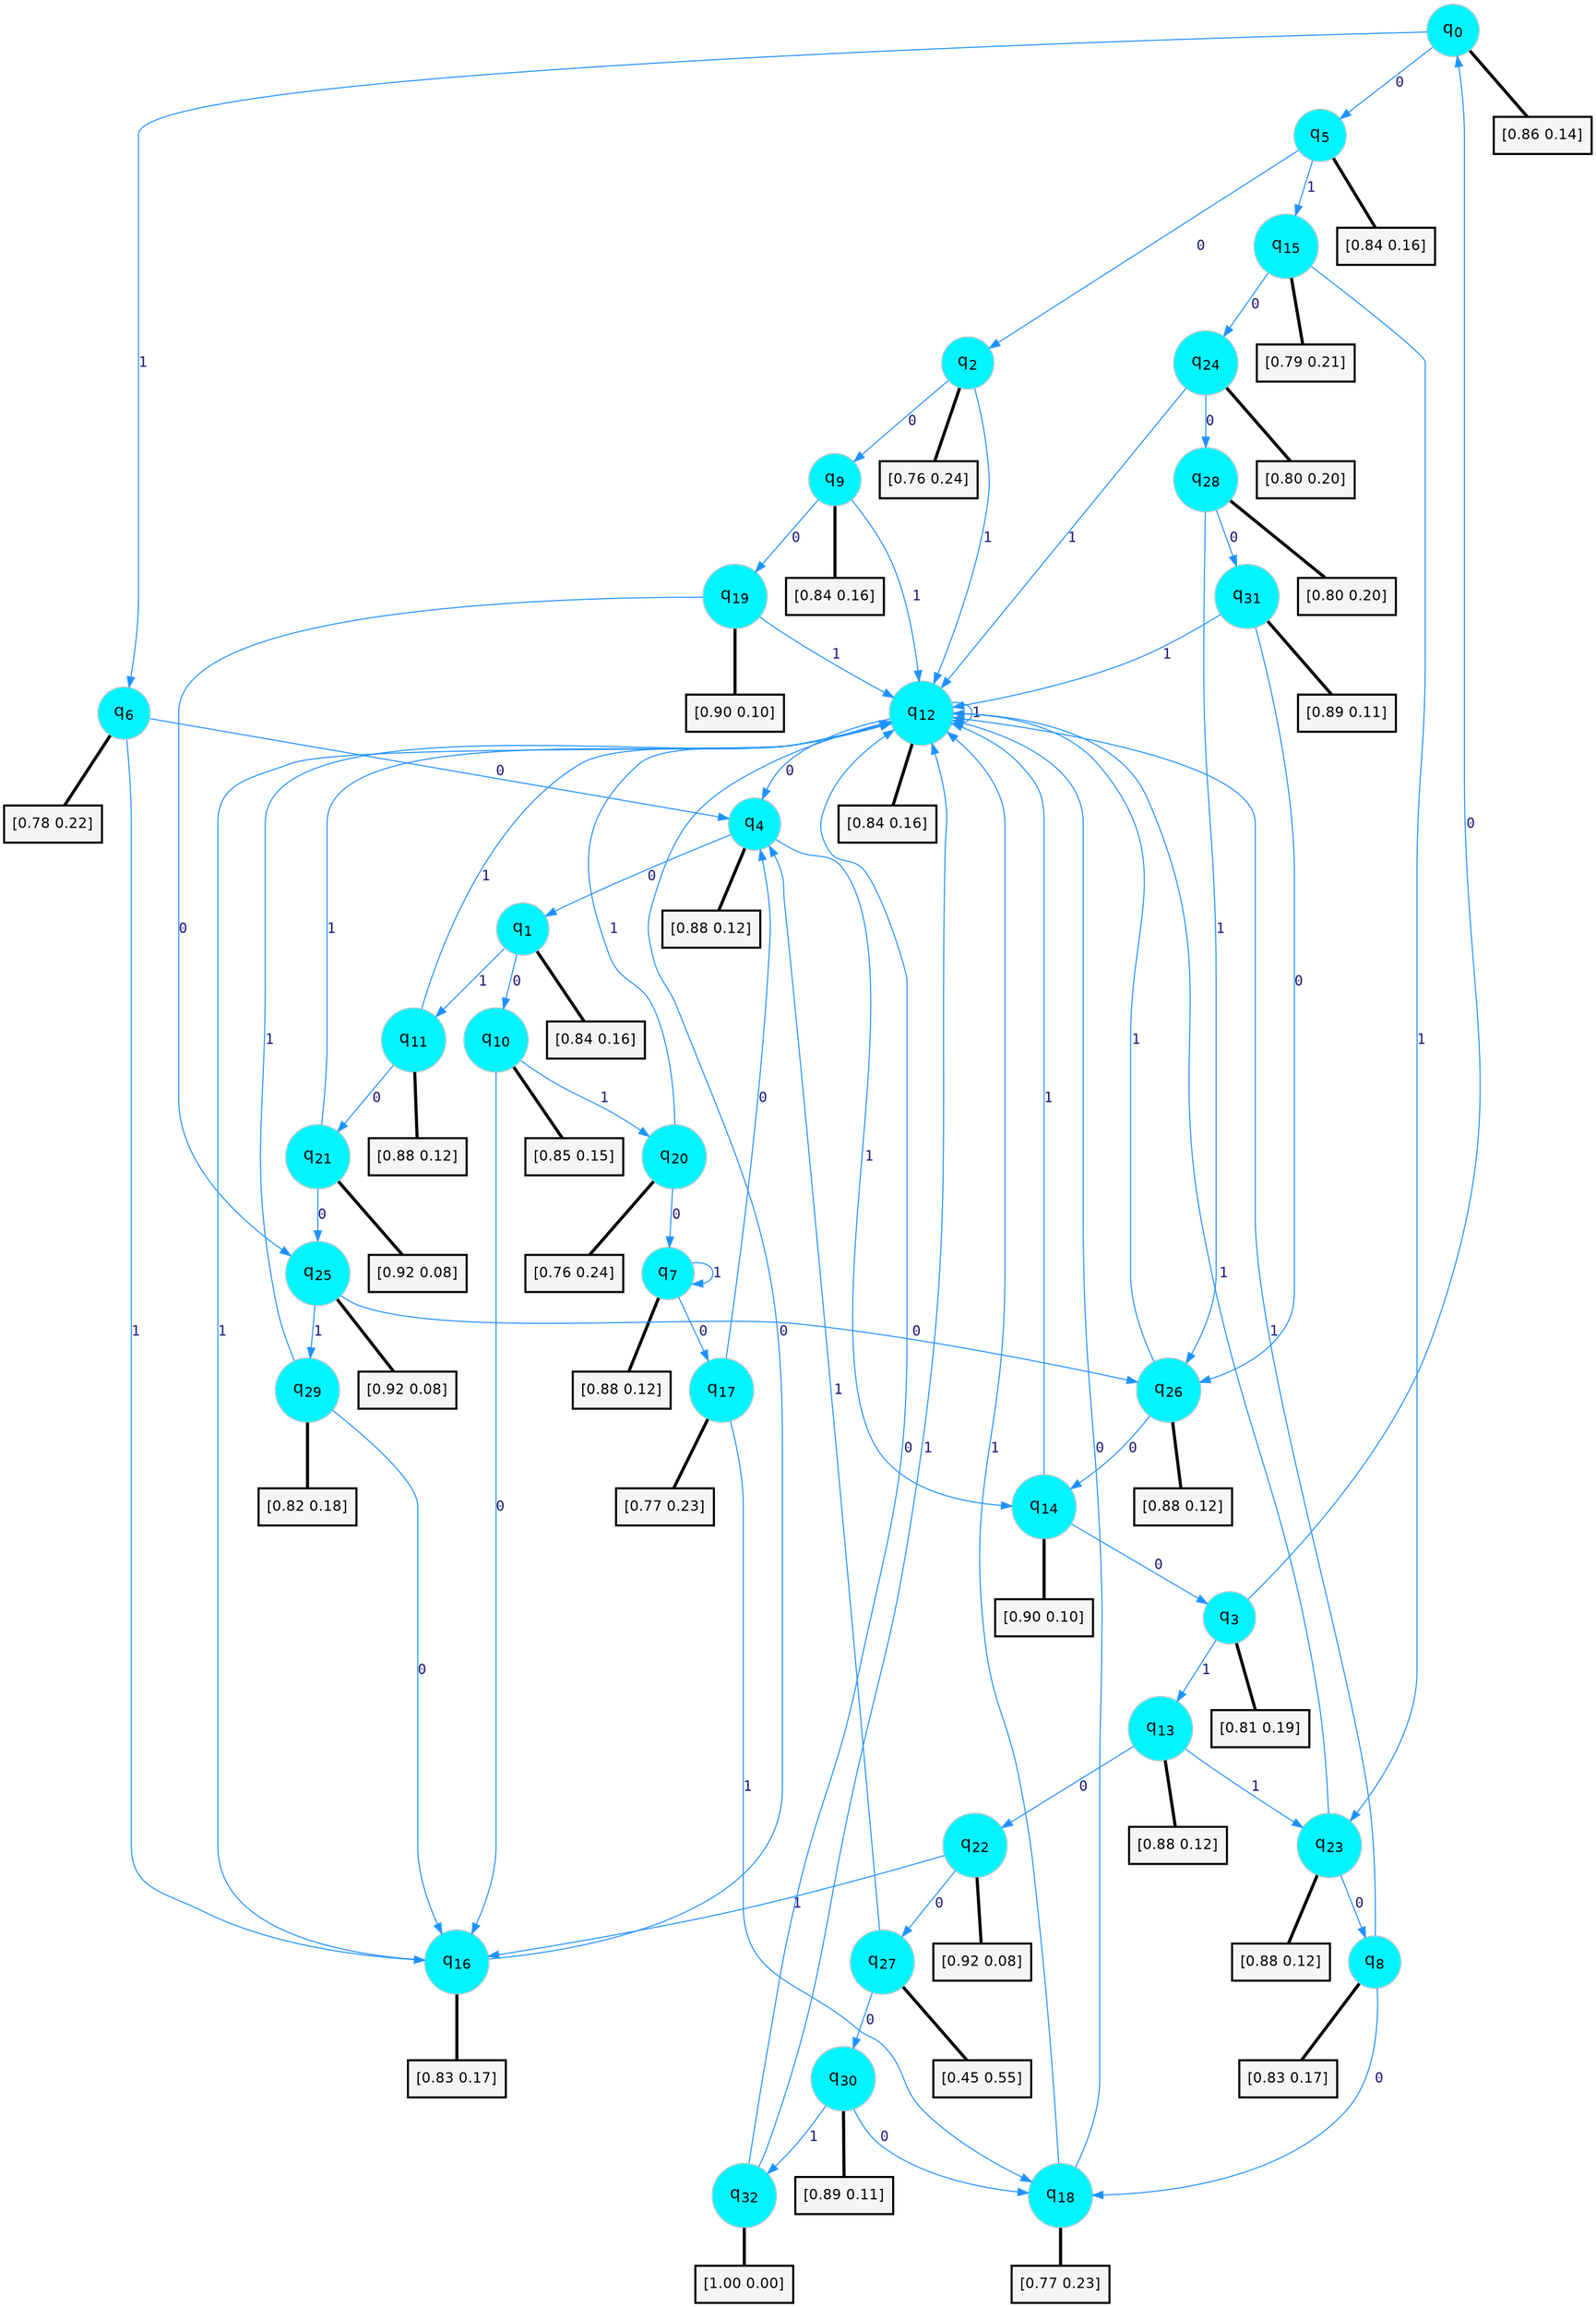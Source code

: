 digraph G {
graph [
bgcolor=transparent, dpi=300, rankdir=TD, size="40,25"];
node [
color=gray, fillcolor=turquoise1, fontcolor=black, fontname=Helvetica, fontsize=16, fontweight=bold, shape=circle, style=filled];
edge [
arrowsize=1, color=dodgerblue1, fontcolor=midnightblue, fontname=courier, fontweight=bold, penwidth=1, style=solid, weight=20];
0[label=<q<SUB>0</SUB>>];
1[label=<q<SUB>1</SUB>>];
2[label=<q<SUB>2</SUB>>];
3[label=<q<SUB>3</SUB>>];
4[label=<q<SUB>4</SUB>>];
5[label=<q<SUB>5</SUB>>];
6[label=<q<SUB>6</SUB>>];
7[label=<q<SUB>7</SUB>>];
8[label=<q<SUB>8</SUB>>];
9[label=<q<SUB>9</SUB>>];
10[label=<q<SUB>10</SUB>>];
11[label=<q<SUB>11</SUB>>];
12[label=<q<SUB>12</SUB>>];
13[label=<q<SUB>13</SUB>>];
14[label=<q<SUB>14</SUB>>];
15[label=<q<SUB>15</SUB>>];
16[label=<q<SUB>16</SUB>>];
17[label=<q<SUB>17</SUB>>];
18[label=<q<SUB>18</SUB>>];
19[label=<q<SUB>19</SUB>>];
20[label=<q<SUB>20</SUB>>];
21[label=<q<SUB>21</SUB>>];
22[label=<q<SUB>22</SUB>>];
23[label=<q<SUB>23</SUB>>];
24[label=<q<SUB>24</SUB>>];
25[label=<q<SUB>25</SUB>>];
26[label=<q<SUB>26</SUB>>];
27[label=<q<SUB>27</SUB>>];
28[label=<q<SUB>28</SUB>>];
29[label=<q<SUB>29</SUB>>];
30[label=<q<SUB>30</SUB>>];
31[label=<q<SUB>31</SUB>>];
32[label=<q<SUB>32</SUB>>];
33[label="[0.86 0.14]", shape=box,fontcolor=black, fontname=Helvetica, fontsize=14, penwidth=2, fillcolor=whitesmoke,color=black];
34[label="[0.84 0.16]", shape=box,fontcolor=black, fontname=Helvetica, fontsize=14, penwidth=2, fillcolor=whitesmoke,color=black];
35[label="[0.76 0.24]", shape=box,fontcolor=black, fontname=Helvetica, fontsize=14, penwidth=2, fillcolor=whitesmoke,color=black];
36[label="[0.81 0.19]", shape=box,fontcolor=black, fontname=Helvetica, fontsize=14, penwidth=2, fillcolor=whitesmoke,color=black];
37[label="[0.88 0.12]", shape=box,fontcolor=black, fontname=Helvetica, fontsize=14, penwidth=2, fillcolor=whitesmoke,color=black];
38[label="[0.84 0.16]", shape=box,fontcolor=black, fontname=Helvetica, fontsize=14, penwidth=2, fillcolor=whitesmoke,color=black];
39[label="[0.78 0.22]", shape=box,fontcolor=black, fontname=Helvetica, fontsize=14, penwidth=2, fillcolor=whitesmoke,color=black];
40[label="[0.88 0.12]", shape=box,fontcolor=black, fontname=Helvetica, fontsize=14, penwidth=2, fillcolor=whitesmoke,color=black];
41[label="[0.83 0.17]", shape=box,fontcolor=black, fontname=Helvetica, fontsize=14, penwidth=2, fillcolor=whitesmoke,color=black];
42[label="[0.84 0.16]", shape=box,fontcolor=black, fontname=Helvetica, fontsize=14, penwidth=2, fillcolor=whitesmoke,color=black];
43[label="[0.85 0.15]", shape=box,fontcolor=black, fontname=Helvetica, fontsize=14, penwidth=2, fillcolor=whitesmoke,color=black];
44[label="[0.88 0.12]", shape=box,fontcolor=black, fontname=Helvetica, fontsize=14, penwidth=2, fillcolor=whitesmoke,color=black];
45[label="[0.84 0.16]", shape=box,fontcolor=black, fontname=Helvetica, fontsize=14, penwidth=2, fillcolor=whitesmoke,color=black];
46[label="[0.88 0.12]", shape=box,fontcolor=black, fontname=Helvetica, fontsize=14, penwidth=2, fillcolor=whitesmoke,color=black];
47[label="[0.90 0.10]", shape=box,fontcolor=black, fontname=Helvetica, fontsize=14, penwidth=2, fillcolor=whitesmoke,color=black];
48[label="[0.79 0.21]", shape=box,fontcolor=black, fontname=Helvetica, fontsize=14, penwidth=2, fillcolor=whitesmoke,color=black];
49[label="[0.83 0.17]", shape=box,fontcolor=black, fontname=Helvetica, fontsize=14, penwidth=2, fillcolor=whitesmoke,color=black];
50[label="[0.77 0.23]", shape=box,fontcolor=black, fontname=Helvetica, fontsize=14, penwidth=2, fillcolor=whitesmoke,color=black];
51[label="[0.77 0.23]", shape=box,fontcolor=black, fontname=Helvetica, fontsize=14, penwidth=2, fillcolor=whitesmoke,color=black];
52[label="[0.90 0.10]", shape=box,fontcolor=black, fontname=Helvetica, fontsize=14, penwidth=2, fillcolor=whitesmoke,color=black];
53[label="[0.76 0.24]", shape=box,fontcolor=black, fontname=Helvetica, fontsize=14, penwidth=2, fillcolor=whitesmoke,color=black];
54[label="[0.92 0.08]", shape=box,fontcolor=black, fontname=Helvetica, fontsize=14, penwidth=2, fillcolor=whitesmoke,color=black];
55[label="[0.92 0.08]", shape=box,fontcolor=black, fontname=Helvetica, fontsize=14, penwidth=2, fillcolor=whitesmoke,color=black];
56[label="[0.88 0.12]", shape=box,fontcolor=black, fontname=Helvetica, fontsize=14, penwidth=2, fillcolor=whitesmoke,color=black];
57[label="[0.80 0.20]", shape=box,fontcolor=black, fontname=Helvetica, fontsize=14, penwidth=2, fillcolor=whitesmoke,color=black];
58[label="[0.92 0.08]", shape=box,fontcolor=black, fontname=Helvetica, fontsize=14, penwidth=2, fillcolor=whitesmoke,color=black];
59[label="[0.88 0.12]", shape=box,fontcolor=black, fontname=Helvetica, fontsize=14, penwidth=2, fillcolor=whitesmoke,color=black];
60[label="[0.45 0.55]", shape=box,fontcolor=black, fontname=Helvetica, fontsize=14, penwidth=2, fillcolor=whitesmoke,color=black];
61[label="[0.80 0.20]", shape=box,fontcolor=black, fontname=Helvetica, fontsize=14, penwidth=2, fillcolor=whitesmoke,color=black];
62[label="[0.82 0.18]", shape=box,fontcolor=black, fontname=Helvetica, fontsize=14, penwidth=2, fillcolor=whitesmoke,color=black];
63[label="[0.89 0.11]", shape=box,fontcolor=black, fontname=Helvetica, fontsize=14, penwidth=2, fillcolor=whitesmoke,color=black];
64[label="[0.89 0.11]", shape=box,fontcolor=black, fontname=Helvetica, fontsize=14, penwidth=2, fillcolor=whitesmoke,color=black];
65[label="[1.00 0.00]", shape=box,fontcolor=black, fontname=Helvetica, fontsize=14, penwidth=2, fillcolor=whitesmoke,color=black];
0->5 [label=0];
0->6 [label=1];
0->33 [arrowhead=none, penwidth=3,color=black];
1->10 [label=0];
1->11 [label=1];
1->34 [arrowhead=none, penwidth=3,color=black];
2->9 [label=0];
2->12 [label=1];
2->35 [arrowhead=none, penwidth=3,color=black];
3->0 [label=0];
3->13 [label=1];
3->36 [arrowhead=none, penwidth=3,color=black];
4->1 [label=0];
4->14 [label=1];
4->37 [arrowhead=none, penwidth=3,color=black];
5->2 [label=0];
5->15 [label=1];
5->38 [arrowhead=none, penwidth=3,color=black];
6->4 [label=0];
6->16 [label=1];
6->39 [arrowhead=none, penwidth=3,color=black];
7->17 [label=0];
7->7 [label=1];
7->40 [arrowhead=none, penwidth=3,color=black];
8->18 [label=0];
8->12 [label=1];
8->41 [arrowhead=none, penwidth=3,color=black];
9->19 [label=0];
9->12 [label=1];
9->42 [arrowhead=none, penwidth=3,color=black];
10->16 [label=0];
10->20 [label=1];
10->43 [arrowhead=none, penwidth=3,color=black];
11->21 [label=0];
11->12 [label=1];
11->44 [arrowhead=none, penwidth=3,color=black];
12->4 [label=0];
12->12 [label=1];
12->45 [arrowhead=none, penwidth=3,color=black];
13->22 [label=0];
13->23 [label=1];
13->46 [arrowhead=none, penwidth=3,color=black];
14->3 [label=0];
14->12 [label=1];
14->47 [arrowhead=none, penwidth=3,color=black];
15->24 [label=0];
15->23 [label=1];
15->48 [arrowhead=none, penwidth=3,color=black];
16->12 [label=0];
16->12 [label=1];
16->49 [arrowhead=none, penwidth=3,color=black];
17->4 [label=0];
17->18 [label=1];
17->50 [arrowhead=none, penwidth=3,color=black];
18->12 [label=0];
18->12 [label=1];
18->51 [arrowhead=none, penwidth=3,color=black];
19->25 [label=0];
19->12 [label=1];
19->52 [arrowhead=none, penwidth=3,color=black];
20->7 [label=0];
20->12 [label=1];
20->53 [arrowhead=none, penwidth=3,color=black];
21->25 [label=0];
21->12 [label=1];
21->54 [arrowhead=none, penwidth=3,color=black];
22->27 [label=0];
22->16 [label=1];
22->55 [arrowhead=none, penwidth=3,color=black];
23->8 [label=0];
23->12 [label=1];
23->56 [arrowhead=none, penwidth=3,color=black];
24->28 [label=0];
24->12 [label=1];
24->57 [arrowhead=none, penwidth=3,color=black];
25->26 [label=0];
25->29 [label=1];
25->58 [arrowhead=none, penwidth=3,color=black];
26->14 [label=0];
26->12 [label=1];
26->59 [arrowhead=none, penwidth=3,color=black];
27->30 [label=0];
27->4 [label=1];
27->60 [arrowhead=none, penwidth=3,color=black];
28->31 [label=0];
28->26 [label=1];
28->61 [arrowhead=none, penwidth=3,color=black];
29->16 [label=0];
29->12 [label=1];
29->62 [arrowhead=none, penwidth=3,color=black];
30->18 [label=0];
30->32 [label=1];
30->63 [arrowhead=none, penwidth=3,color=black];
31->26 [label=0];
31->12 [label=1];
31->64 [arrowhead=none, penwidth=3,color=black];
32->12 [label=0];
32->12 [label=1];
32->65 [arrowhead=none, penwidth=3,color=black];
}

